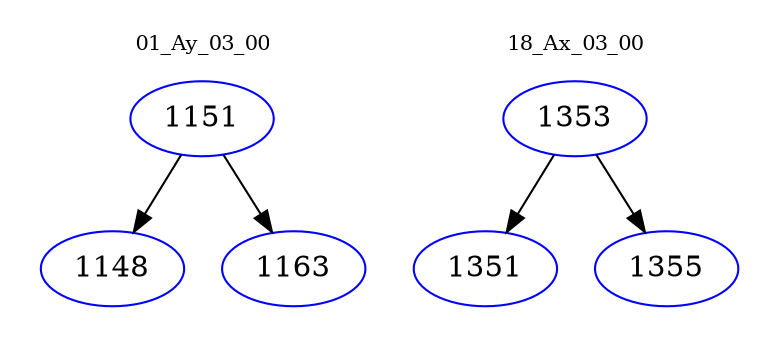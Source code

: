 digraph{
subgraph cluster_0 {
color = white
label = "01_Ay_03_00";
fontsize=10;
T0_1151 [label="1151", color="blue"]
T0_1151 -> T0_1148 [color="black"]
T0_1148 [label="1148", color="blue"]
T0_1151 -> T0_1163 [color="black"]
T0_1163 [label="1163", color="blue"]
}
subgraph cluster_1 {
color = white
label = "18_Ax_03_00";
fontsize=10;
T1_1353 [label="1353", color="blue"]
T1_1353 -> T1_1351 [color="black"]
T1_1351 [label="1351", color="blue"]
T1_1353 -> T1_1355 [color="black"]
T1_1355 [label="1355", color="blue"]
}
}
